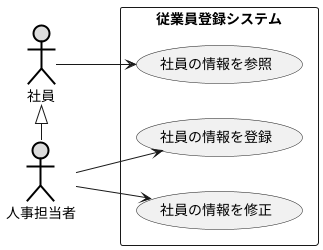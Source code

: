 @startuml 演習2-6
left to right direction
actor 人事担当者 #DDDDDD;line:black;line.bold;
actor 社員 #DDDDDD;line:black;line.bold;
rectangle 従業員登録システム {
usecase 社員の情報を登録
usecase 社員の情報を修正
usecase 社員の情報を参照
}
社員 --> 社員の情報を参照
人事担当者 --> 社員の情報を登録
人事担当者 --> 社員の情報を修正
社員 <|- 人事担当者
@enduml